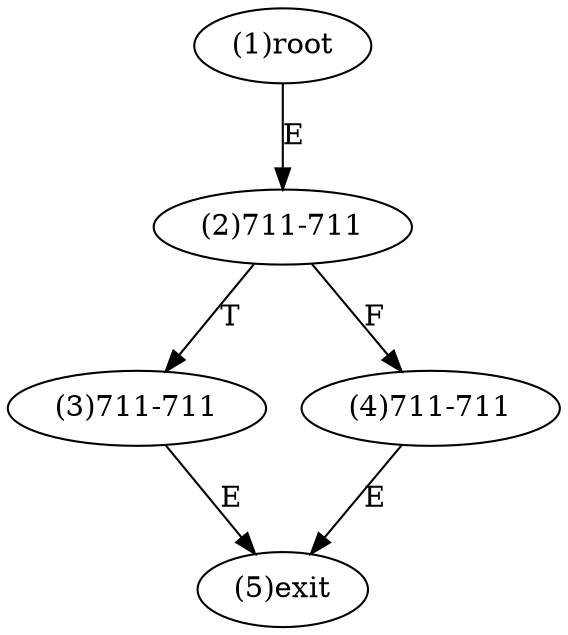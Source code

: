 digraph "" { 
1[ label="(1)root"];
2[ label="(2)711-711"];
3[ label="(3)711-711"];
4[ label="(4)711-711"];
5[ label="(5)exit"];
1->2[ label="E"];
2->4[ label="F"];
2->3[ label="T"];
3->5[ label="E"];
4->5[ label="E"];
}